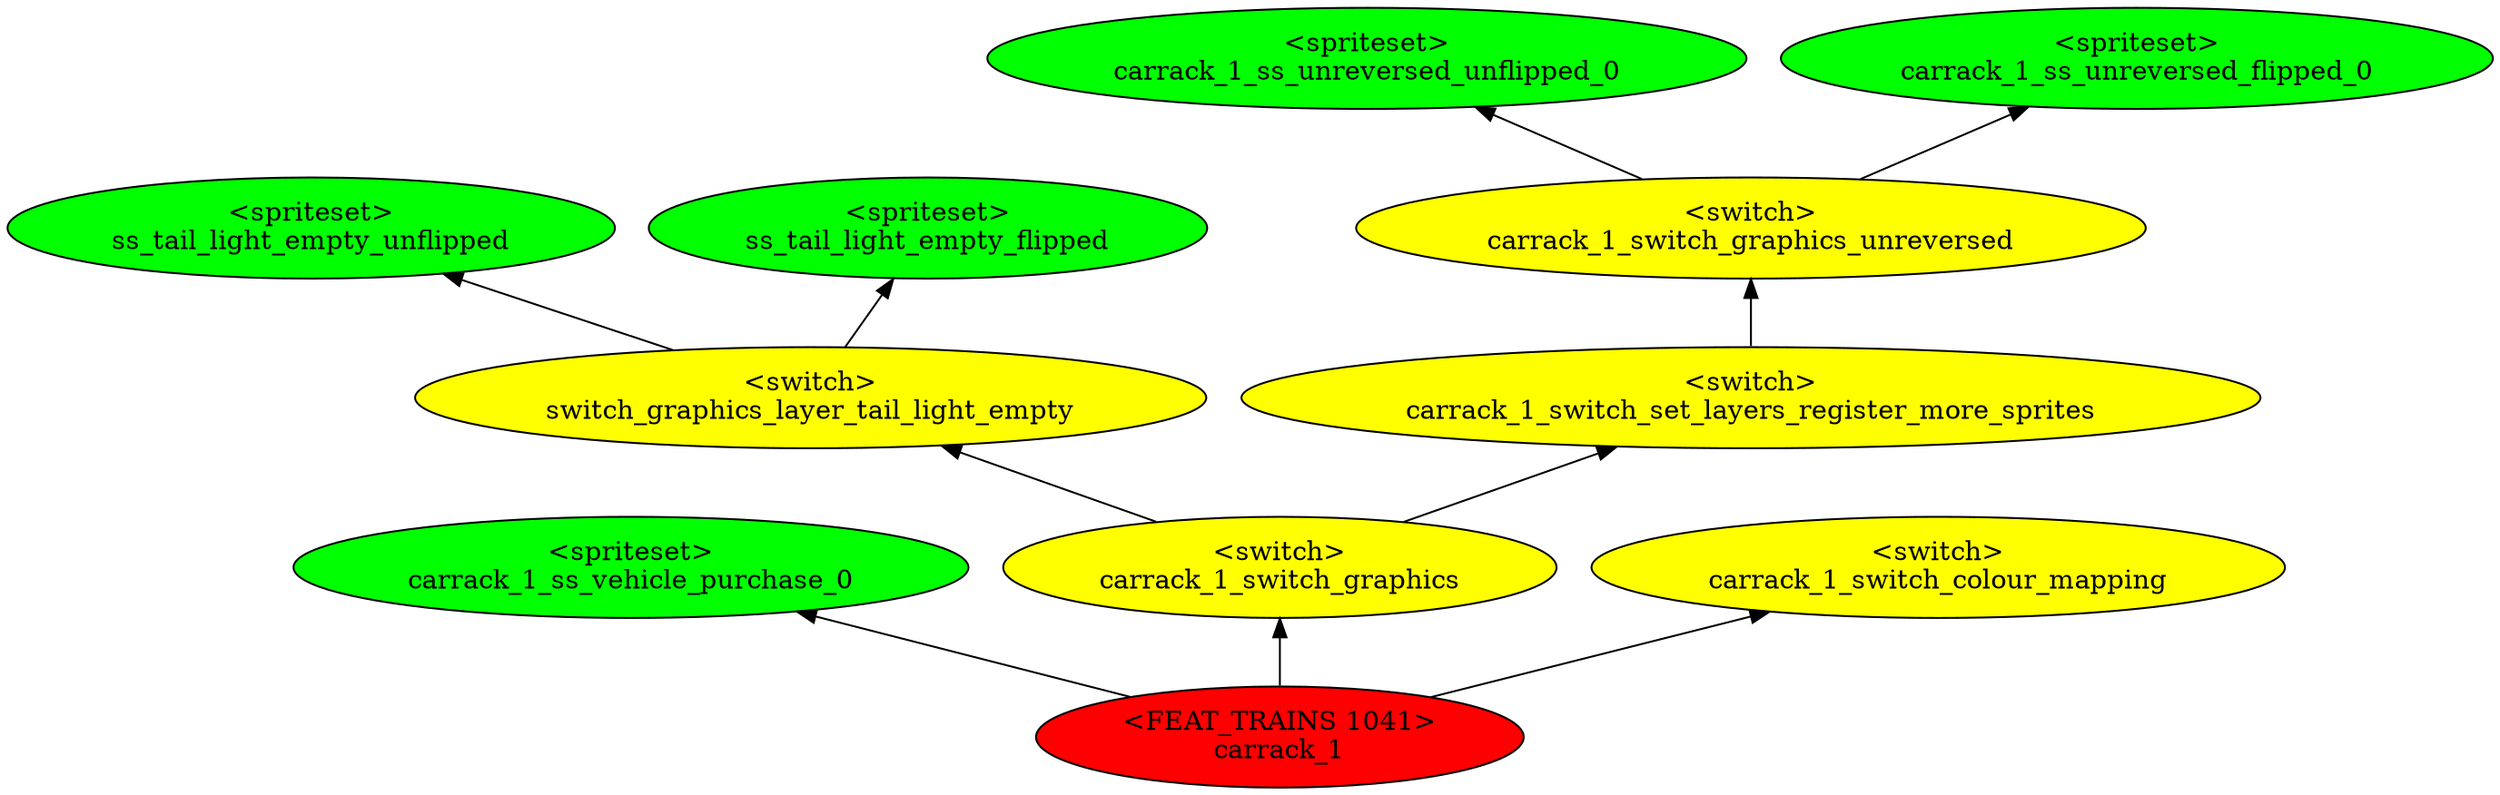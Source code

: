 digraph {
rankdir="BT"
ss_tail_light_empty_unflipped [fillcolor=green style="filled" label="<spriteset>\nss_tail_light_empty_unflipped"]
ss_tail_light_empty_flipped [fillcolor=green style="filled" label="<spriteset>\nss_tail_light_empty_flipped"]
switch_graphics_layer_tail_light_empty [fillcolor=yellow style="filled" label="<switch>\nswitch_graphics_layer_tail_light_empty"]
carrack_1_ss_unreversed_unflipped_0 [fillcolor=green style="filled" label="<spriteset>\ncarrack_1_ss_unreversed_unflipped_0"]
carrack_1_ss_unreversed_flipped_0 [fillcolor=green style="filled" label="<spriteset>\ncarrack_1_ss_unreversed_flipped_0"]
carrack_1_switch_graphics_unreversed [fillcolor=yellow style="filled" label="<switch>\ncarrack_1_switch_graphics_unreversed"]
carrack_1_ss_vehicle_purchase_0 [fillcolor=green style="filled" label="<spriteset>\ncarrack_1_ss_vehicle_purchase_0"]
carrack_1_switch_set_layers_register_more_sprites [fillcolor=yellow style="filled" label="<switch>\ncarrack_1_switch_set_layers_register_more_sprites"]
carrack_1_switch_graphics [fillcolor=yellow style="filled" label="<switch>\ncarrack_1_switch_graphics"]
carrack_1_switch_colour_mapping [fillcolor=yellow style="filled" label="<switch>\ncarrack_1_switch_colour_mapping"]
carrack_1 [fillcolor=red style="filled" label="<FEAT_TRAINS 1041>\ncarrack_1"]
carrack_1->carrack_1_switch_colour_mapping
switch_graphics_layer_tail_light_empty->ss_tail_light_empty_flipped
carrack_1_switch_graphics->carrack_1_switch_set_layers_register_more_sprites
carrack_1->carrack_1_switch_graphics
carrack_1->carrack_1_ss_vehicle_purchase_0
carrack_1_switch_graphics_unreversed->carrack_1_ss_unreversed_unflipped_0
carrack_1_switch_graphics_unreversed->carrack_1_ss_unreversed_flipped_0
switch_graphics_layer_tail_light_empty->ss_tail_light_empty_unflipped
carrack_1_switch_graphics->switch_graphics_layer_tail_light_empty
carrack_1_switch_set_layers_register_more_sprites->carrack_1_switch_graphics_unreversed
}
